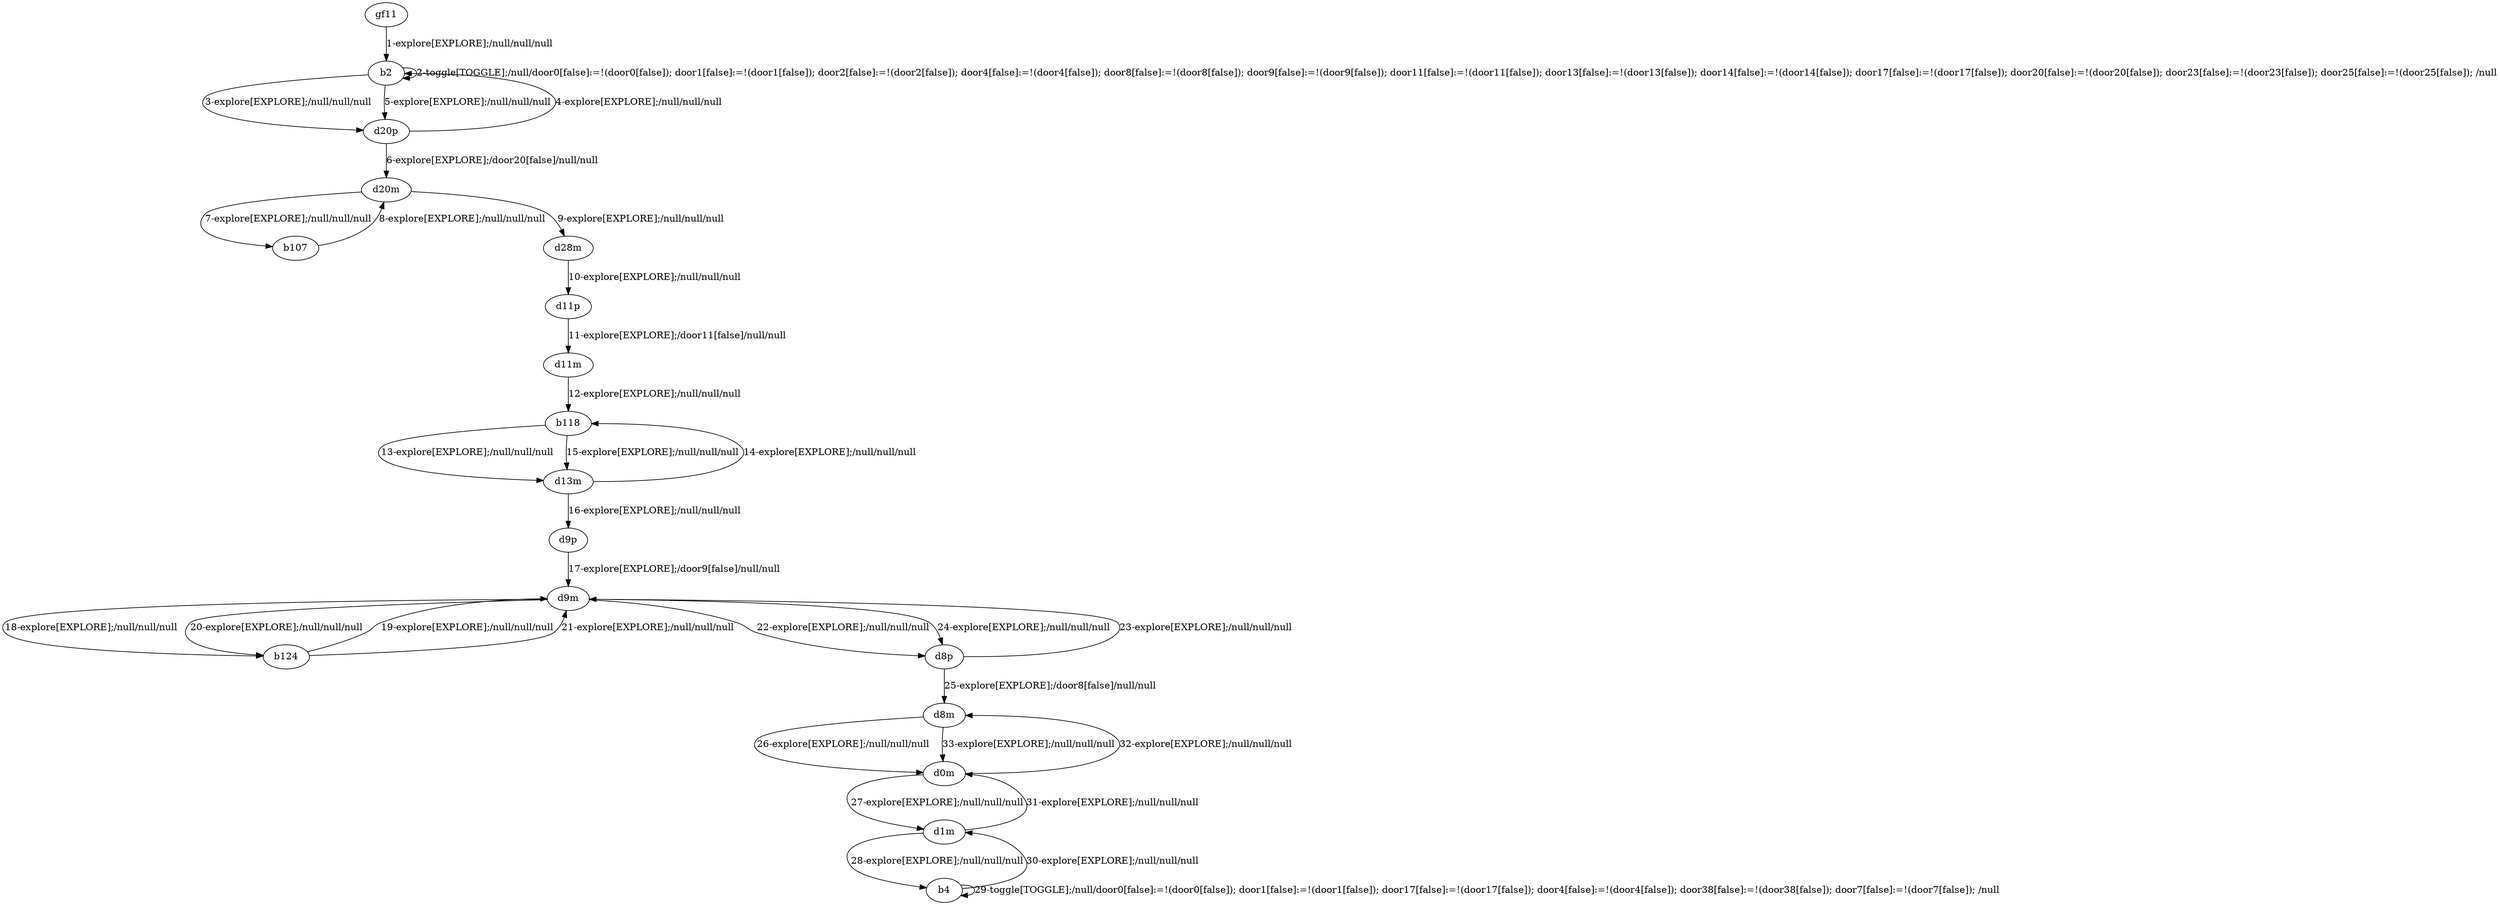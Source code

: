 # Total number of goals covered by this test: 1
# d0m --> d8m

digraph g {
"gf11" -> "b2" [label = "1-explore[EXPLORE];/null/null/null"];
"b2" -> "b2" [label = "2-toggle[TOGGLE];/null/door0[false]:=!(door0[false]); door1[false]:=!(door1[false]); door2[false]:=!(door2[false]); door4[false]:=!(door4[false]); door8[false]:=!(door8[false]); door9[false]:=!(door9[false]); door11[false]:=!(door11[false]); door13[false]:=!(door13[false]); door14[false]:=!(door14[false]); door17[false]:=!(door17[false]); door20[false]:=!(door20[false]); door23[false]:=!(door23[false]); door25[false]:=!(door25[false]); /null"];
"b2" -> "d20p" [label = "3-explore[EXPLORE];/null/null/null"];
"d20p" -> "b2" [label = "4-explore[EXPLORE];/null/null/null"];
"b2" -> "d20p" [label = "5-explore[EXPLORE];/null/null/null"];
"d20p" -> "d20m" [label = "6-explore[EXPLORE];/door20[false]/null/null"];
"d20m" -> "b107" [label = "7-explore[EXPLORE];/null/null/null"];
"b107" -> "d20m" [label = "8-explore[EXPLORE];/null/null/null"];
"d20m" -> "d28m" [label = "9-explore[EXPLORE];/null/null/null"];
"d28m" -> "d11p" [label = "10-explore[EXPLORE];/null/null/null"];
"d11p" -> "d11m" [label = "11-explore[EXPLORE];/door11[false]/null/null"];
"d11m" -> "b118" [label = "12-explore[EXPLORE];/null/null/null"];
"b118" -> "d13m" [label = "13-explore[EXPLORE];/null/null/null"];
"d13m" -> "b118" [label = "14-explore[EXPLORE];/null/null/null"];
"b118" -> "d13m" [label = "15-explore[EXPLORE];/null/null/null"];
"d13m" -> "d9p" [label = "16-explore[EXPLORE];/null/null/null"];
"d9p" -> "d9m" [label = "17-explore[EXPLORE];/door9[false]/null/null"];
"d9m" -> "b124" [label = "18-explore[EXPLORE];/null/null/null"];
"b124" -> "d9m" [label = "19-explore[EXPLORE];/null/null/null"];
"d9m" -> "b124" [label = "20-explore[EXPLORE];/null/null/null"];
"b124" -> "d9m" [label = "21-explore[EXPLORE];/null/null/null"];
"d9m" -> "d8p" [label = "22-explore[EXPLORE];/null/null/null"];
"d8p" -> "d9m" [label = "23-explore[EXPLORE];/null/null/null"];
"d9m" -> "d8p" [label = "24-explore[EXPLORE];/null/null/null"];
"d8p" -> "d8m" [label = "25-explore[EXPLORE];/door8[false]/null/null"];
"d8m" -> "d0m" [label = "26-explore[EXPLORE];/null/null/null"];
"d0m" -> "d1m" [label = "27-explore[EXPLORE];/null/null/null"];
"d1m" -> "b4" [label = "28-explore[EXPLORE];/null/null/null"];
"b4" -> "b4" [label = "29-toggle[TOGGLE];/null/door0[false]:=!(door0[false]); door1[false]:=!(door1[false]); door17[false]:=!(door17[false]); door4[false]:=!(door4[false]); door38[false]:=!(door38[false]); door7[false]:=!(door7[false]); /null"];
"b4" -> "d1m" [label = "30-explore[EXPLORE];/null/null/null"];
"d1m" -> "d0m" [label = "31-explore[EXPLORE];/null/null/null"];
"d0m" -> "d8m" [label = "32-explore[EXPLORE];/null/null/null"];
"d8m" -> "d0m" [label = "33-explore[EXPLORE];/null/null/null"];
}